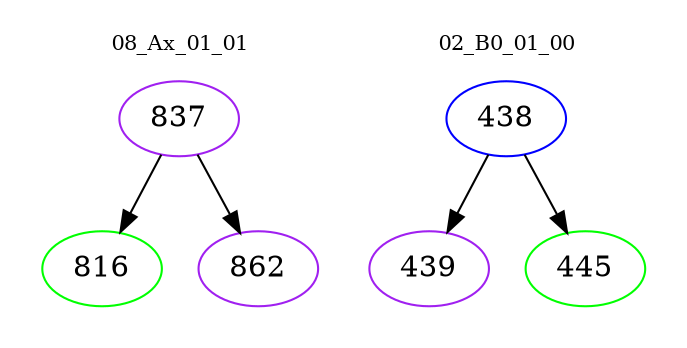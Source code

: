 digraph{
subgraph cluster_0 {
color = white
label = "08_Ax_01_01";
fontsize=10;
T0_837 [label="837", color="purple"]
T0_837 -> T0_816 [color="black"]
T0_816 [label="816", color="green"]
T0_837 -> T0_862 [color="black"]
T0_862 [label="862", color="purple"]
}
subgraph cluster_1 {
color = white
label = "02_B0_01_00";
fontsize=10;
T1_438 [label="438", color="blue"]
T1_438 -> T1_439 [color="black"]
T1_439 [label="439", color="purple"]
T1_438 -> T1_445 [color="black"]
T1_445 [label="445", color="green"]
}
}
